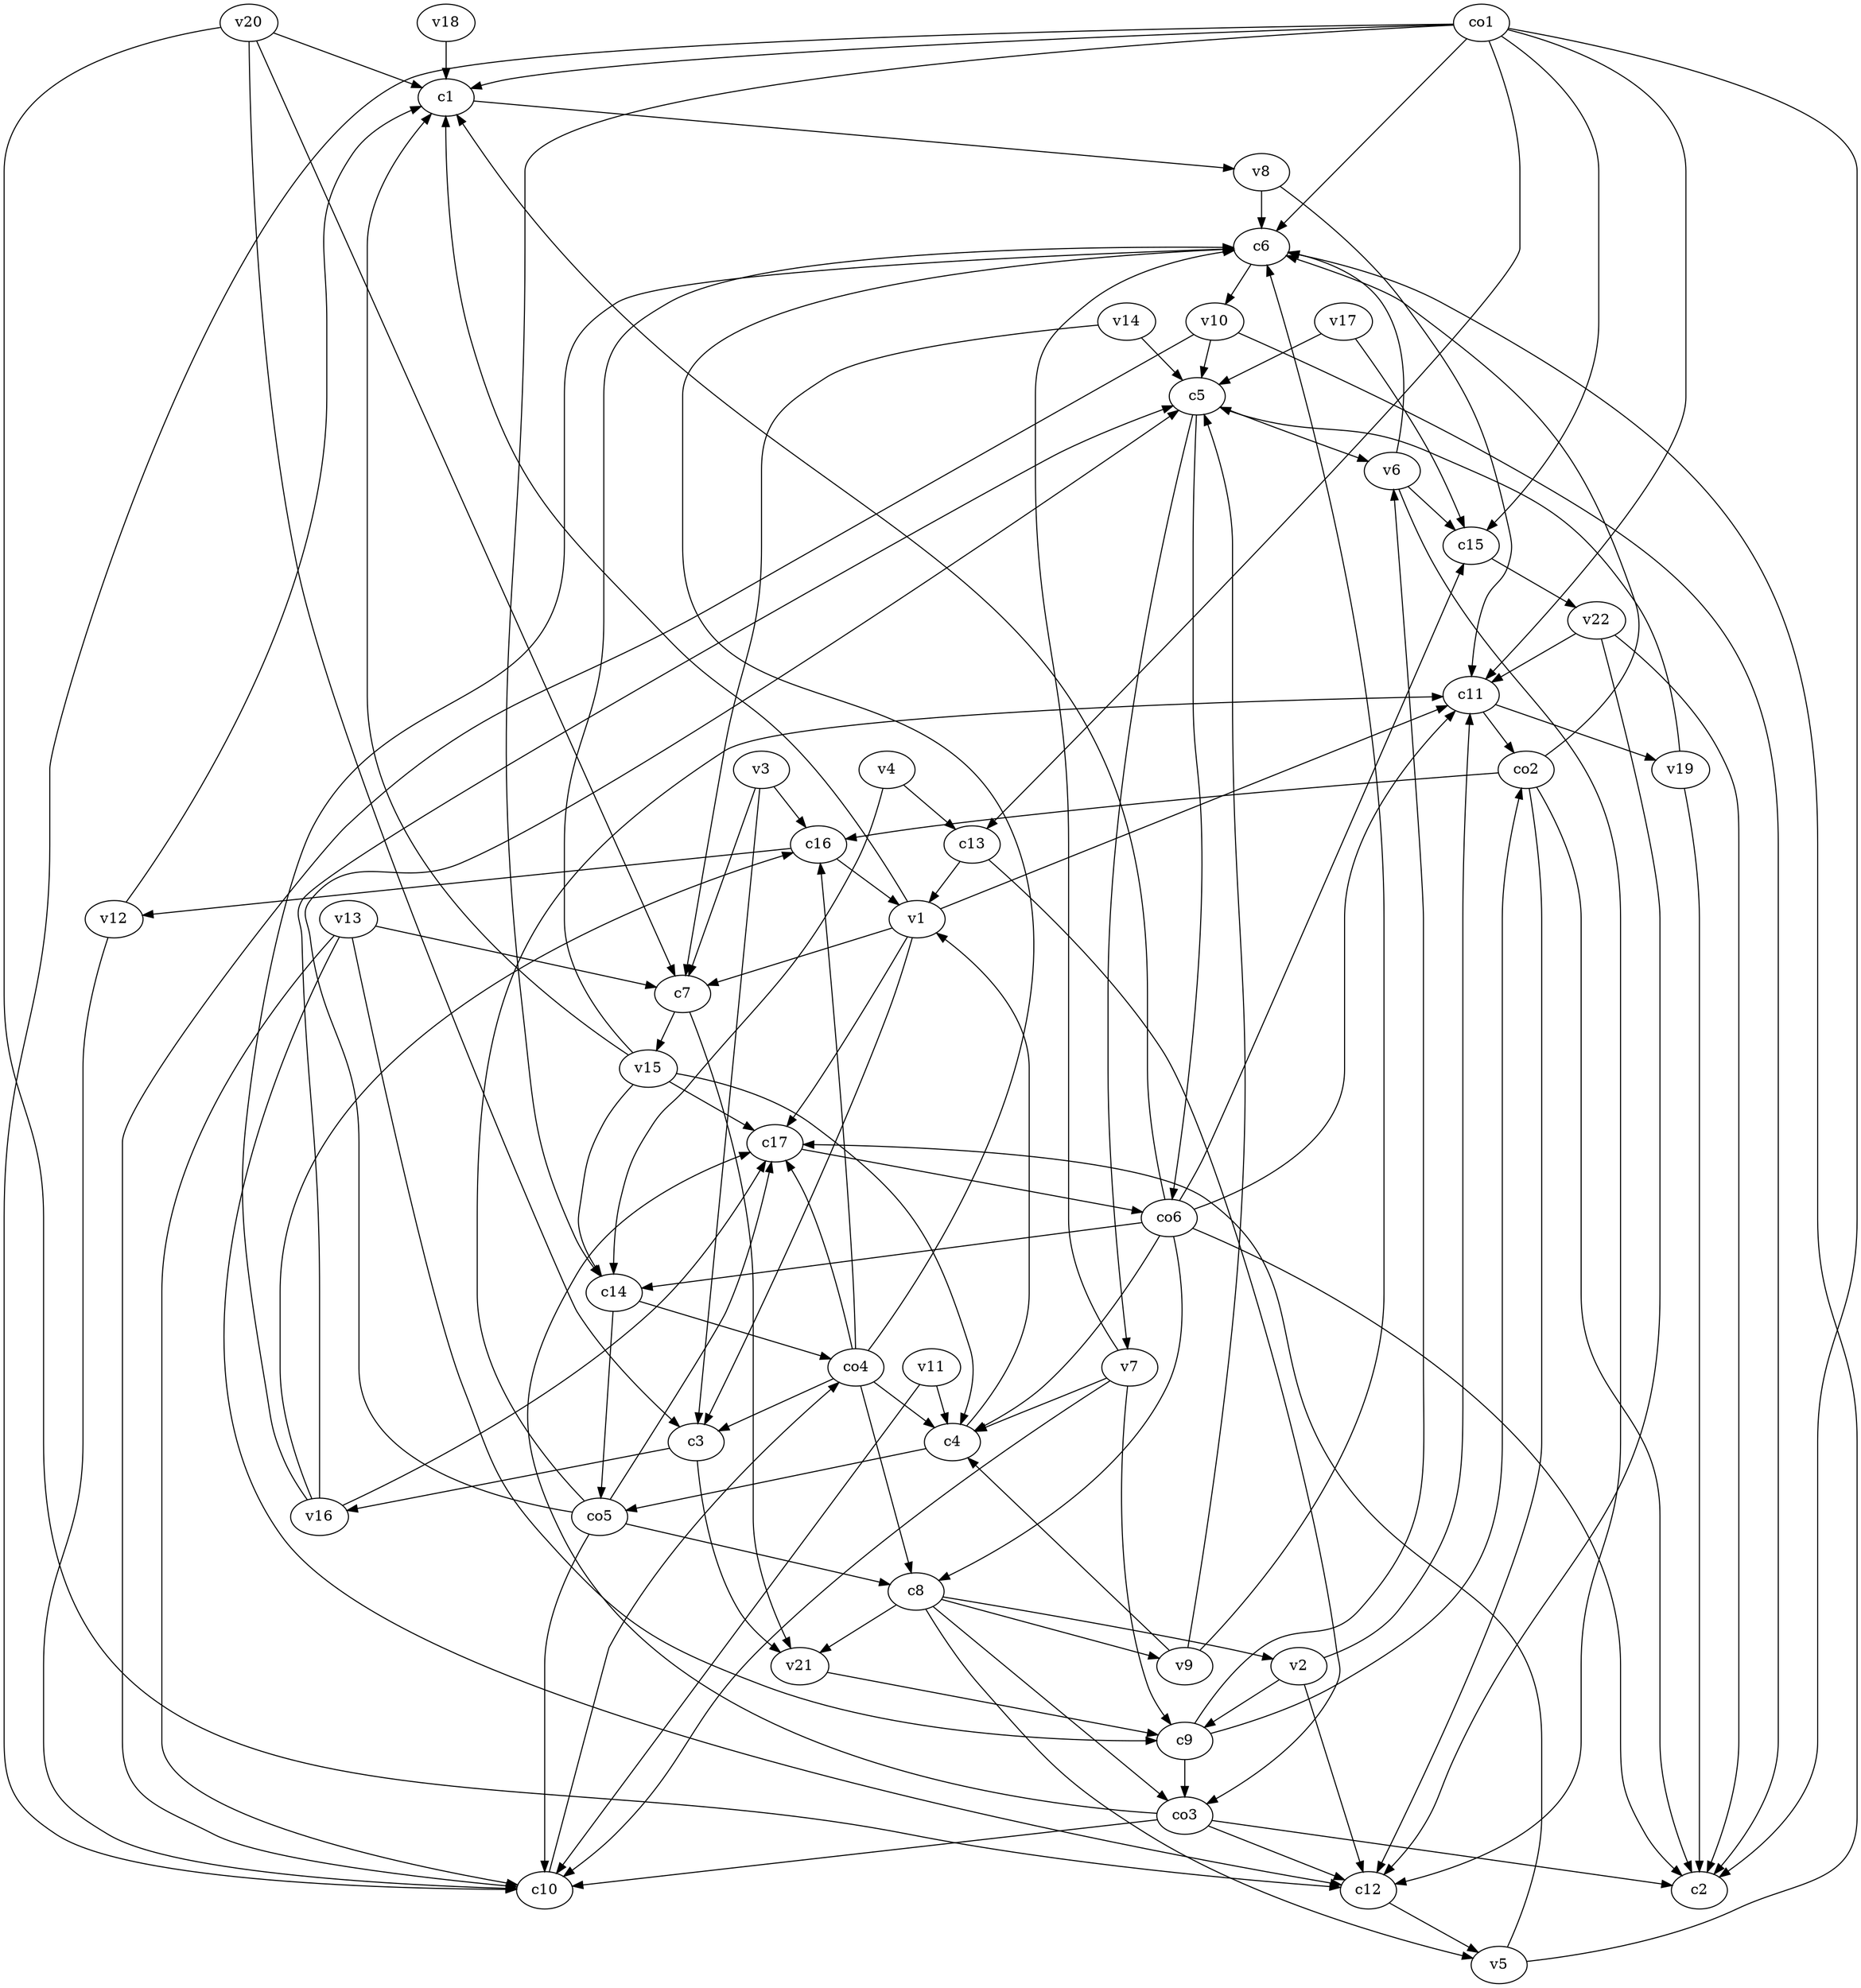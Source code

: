strict digraph  {
c1;
c2;
c3;
c4;
c5;
c6;
c7;
c8;
c9;
c10;
c11;
c12;
c13;
c14;
c15;
c16;
c17;
v1;
v2;
v3;
v4;
v5;
v6;
v7;
v8;
v9;
v10;
v11;
v12;
v13;
v14;
v15;
v16;
v17;
v18;
v19;
v20;
v21;
v22;
co1;
co2;
co3;
co4;
co5;
co6;
c1 -> v8  [weight=1];
c3 -> v21  [weight=1];
c3 -> v16  [weight=1];
c4 -> co5  [weight=1];
c4 -> v1  [weight=1];
c5 -> v6  [weight=1];
c5 -> v7  [weight=1];
c5 -> co6  [weight=1];
c6 -> v10  [weight=1];
c7 -> v15  [weight=1];
c7 -> v21  [weight=1];
c8 -> co3  [weight=1];
c8 -> v9  [weight=1];
c8 -> v2  [weight=1];
c8 -> v5  [weight=1];
c8 -> v21  [weight=1];
c9 -> co2  [weight=1];
c9 -> v6  [weight=1];
c9 -> co3  [weight=1];
c10 -> co4  [weight=1];
c11 -> v19  [weight=1];
c11 -> co2  [weight=1];
c12 -> v5  [weight=1];
c13 -> v1  [weight=1];
c13 -> co3  [weight=1];
c14 -> co4  [weight=1];
c14 -> co5  [weight=1];
c15 -> v22  [weight=1];
c16 -> v12  [weight=1];
c16 -> v1  [weight=1];
c17 -> co6  [weight=1];
v1 -> c17  [weight=1];
v1 -> c1  [weight=1];
v1 -> c11  [weight=1];
v1 -> c7  [weight=1];
v1 -> c3  [weight=1];
v2 -> c11  [weight=1];
v2 -> c9  [weight=1];
v2 -> c12  [weight=1];
v3 -> c16  [weight=1];
v3 -> c7  [weight=1];
v3 -> c3  [weight=1];
v4 -> c14  [weight=1];
v4 -> c13  [weight=1];
v5 -> c17  [weight=1];
v5 -> c6  [weight=1];
v6 -> c6  [weight=1];
v6 -> c15  [weight=1];
v6 -> c12  [weight=1];
v7 -> c10  [weight=1];
v7 -> c9  [weight=1];
v7 -> c4  [weight=1];
v7 -> c6  [weight=1];
v8 -> c6  [weight=1];
v8 -> c11  [weight=1];
v9 -> c6  [weight=1];
v9 -> c4  [weight=1];
v9 -> c5  [weight=1];
v10 -> c10  [weight=1];
v10 -> c2  [weight=1];
v10 -> c5  [weight=1];
v11 -> c10  [weight=1];
v11 -> c4  [weight=1];
v12 -> c10  [weight=1];
v12 -> c1  [weight=1];
v13 -> c9  [weight=1];
v13 -> c7  [weight=1];
v13 -> c10  [weight=1];
v13 -> c12  [weight=1];
v14 -> c5  [weight=1];
v14 -> c7  [weight=1];
v15 -> c17  [weight=1];
v15 -> c6  [weight=1];
v15 -> c4  [weight=1];
v15 -> c14  [weight=1];
v15 -> c1  [weight=1];
v16 -> c5  [weight=1];
v16 -> c6  [weight=1];
v16 -> c16  [weight=1];
v16 -> c17  [weight=1];
v17 -> c5  [weight=1];
v17 -> c15  [weight=1];
v18 -> c1  [weight=1];
v19 -> c5  [weight=1];
v19 -> c2  [weight=1];
v20 -> c3  [weight=1];
v20 -> c1  [weight=1];
v20 -> c7  [weight=1];
v20 -> c12  [weight=1];
v21 -> c9  [weight=1];
v22 -> c2  [weight=1];
v22 -> c11  [weight=1];
v22 -> c12  [weight=1];
co1 -> c15  [weight=1];
co1 -> c1  [weight=1];
co1 -> c6  [weight=1];
co1 -> c10  [weight=1];
co1 -> c13  [weight=1];
co1 -> c2  [weight=1];
co1 -> c14  [weight=1];
co1 -> c11  [weight=1];
co2 -> c12  [weight=1];
co2 -> c6  [weight=1];
co2 -> c2  [weight=1];
co2 -> c16  [weight=1];
co3 -> c12  [weight=1];
co3 -> c17  [weight=1];
co3 -> c10  [weight=1];
co3 -> c2  [weight=1];
co4 -> c16  [weight=1];
co4 -> c6  [weight=1];
co4 -> c3  [weight=1];
co4 -> c4  [weight=1];
co4 -> c17  [weight=1];
co4 -> c8  [weight=1];
co5 -> c11  [weight=1];
co5 -> c10  [weight=1];
co5 -> c8  [weight=1];
co5 -> c5  [weight=1];
co5 -> c17  [weight=1];
co6 -> c4  [weight=1];
co6 -> c14  [weight=1];
co6 -> c1  [weight=1];
co6 -> c11  [weight=1];
co6 -> c8  [weight=1];
co6 -> c15  [weight=1];
co6 -> c2  [weight=1];
}

